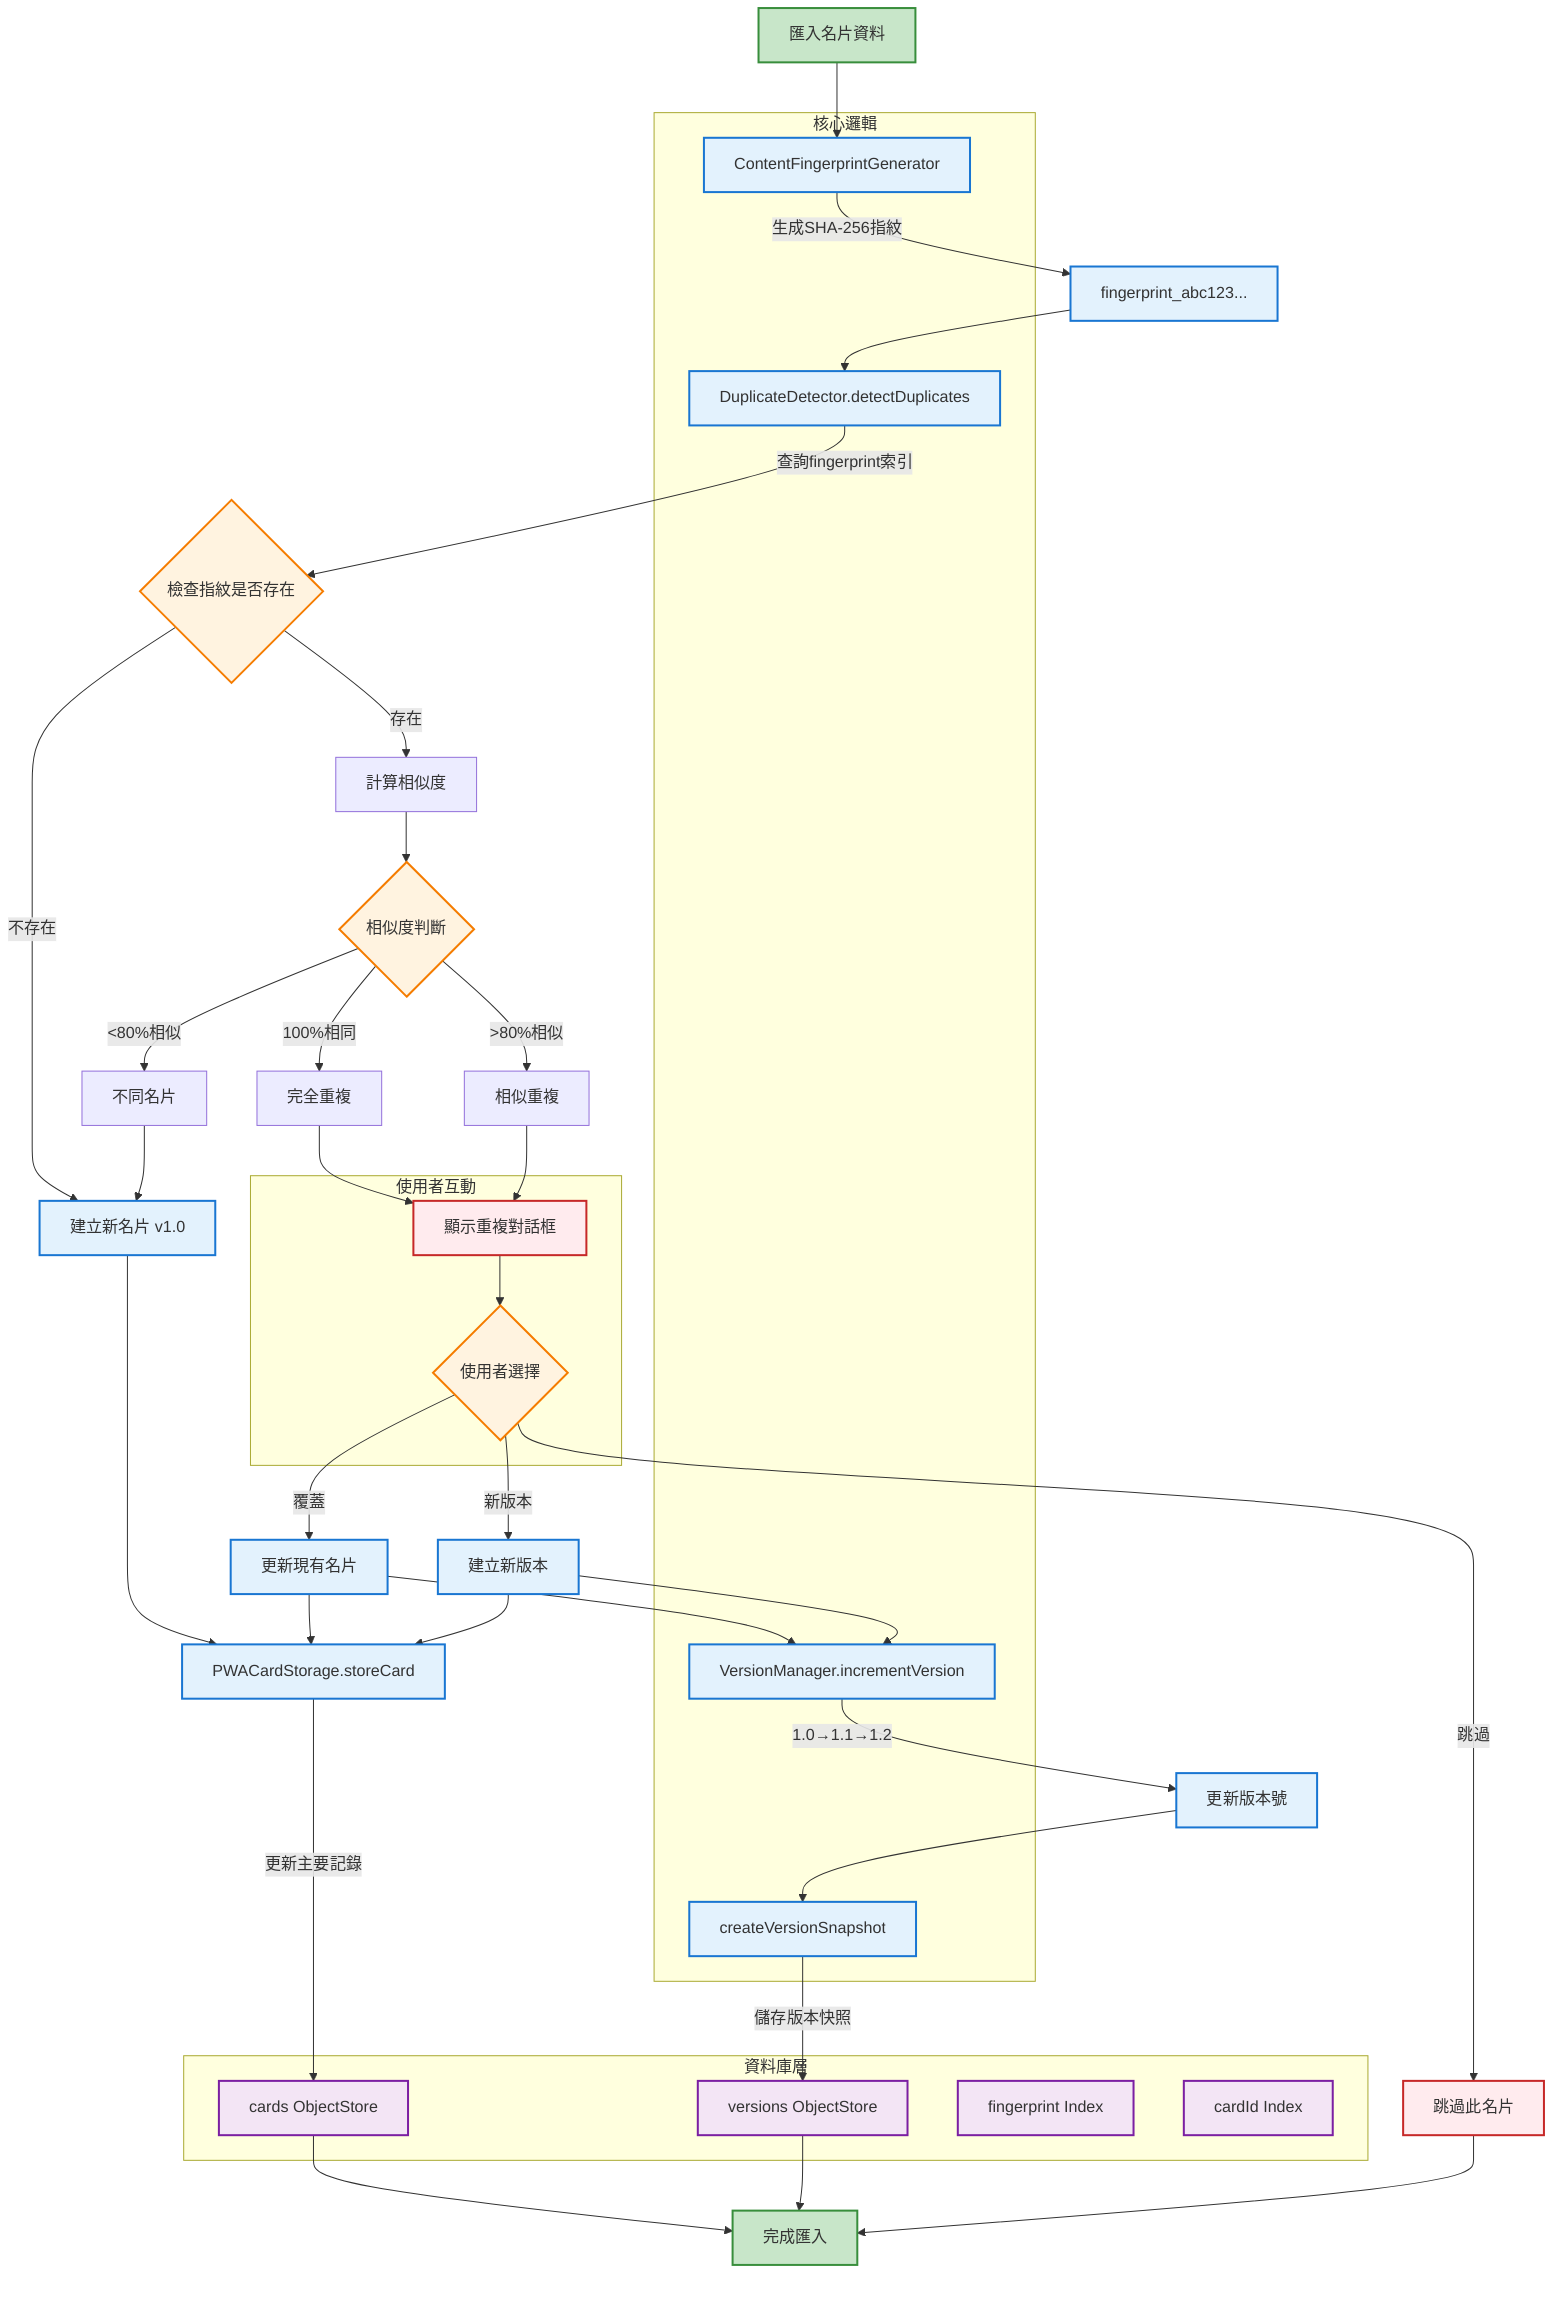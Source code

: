 flowchart TD
    A[匯入名片資料] --> B[ContentFingerprintGenerator]
    B --> |生成SHA-256指紋| C[fingerprint_abc123...]
    
    C --> D[DuplicateDetector.detectDuplicates]
    D --> |查詢fingerprint索引| E{檢查指紋是否存在}
    
    E -->|不存在| F[建立新名片 v1.0]
    E -->|存在| G[計算相似度]
    
    G --> H{相似度判斷}
    H -->|100%相同| I[完全重複]
    H -->|>80%相似| J[相似重複]
    H -->|<80%相似| K[不同名片]
    
    I --> L[顯示重複對話框]
    J --> L
    K --> F
    
    L --> M{使用者選擇}
    M -->|跳過| N[跳過此名片]
    M -->|覆蓋| O[更新現有名片]
    M -->|新版本| P[建立新版本]
    
    O --> Q[VersionManager.incrementVersion]
    P --> Q
    Q --> |1.0→1.1→1.2| R[更新版本號]
    
    R --> S[createVersionSnapshot]
    S --> |儲存版本快照| T[versions ObjectStore]
    
    F --> U[PWACardStorage.storeCard]
    O --> U
    P --> U
    U --> |更新主要記錄| V[cards ObjectStore]
    
    V --> W[完成匯入]
    T --> W
    N --> W
    
    subgraph "資料庫層"
        V
        T
        X[fingerprint Index]
        Y[cardId Index]
    end
    
    subgraph "核心邏輯"
        B
        D
        Q
        S
    end
    
    subgraph "使用者互動"
        L
        M
    end
    
    classDef startEnd fill:#c8e6c9,stroke:#388e3c,stroke-width:2px
    classDef process fill:#e3f2fd,stroke:#1976d2,stroke-width:2px
    classDef decision fill:#fff3e0,stroke:#f57c00,stroke-width:2px
    classDef storage fill:#f3e5f5,stroke:#7b1fa2,stroke-width:2px
    classDef userAction fill:#ffebee,stroke:#c62828,stroke-width:2px
    
    class A,W startEnd
    class B,C,D,F,O,P,Q,R,S,U process
    class E,H,M decision
    class V,T,X,Y storage
    class L,N userAction